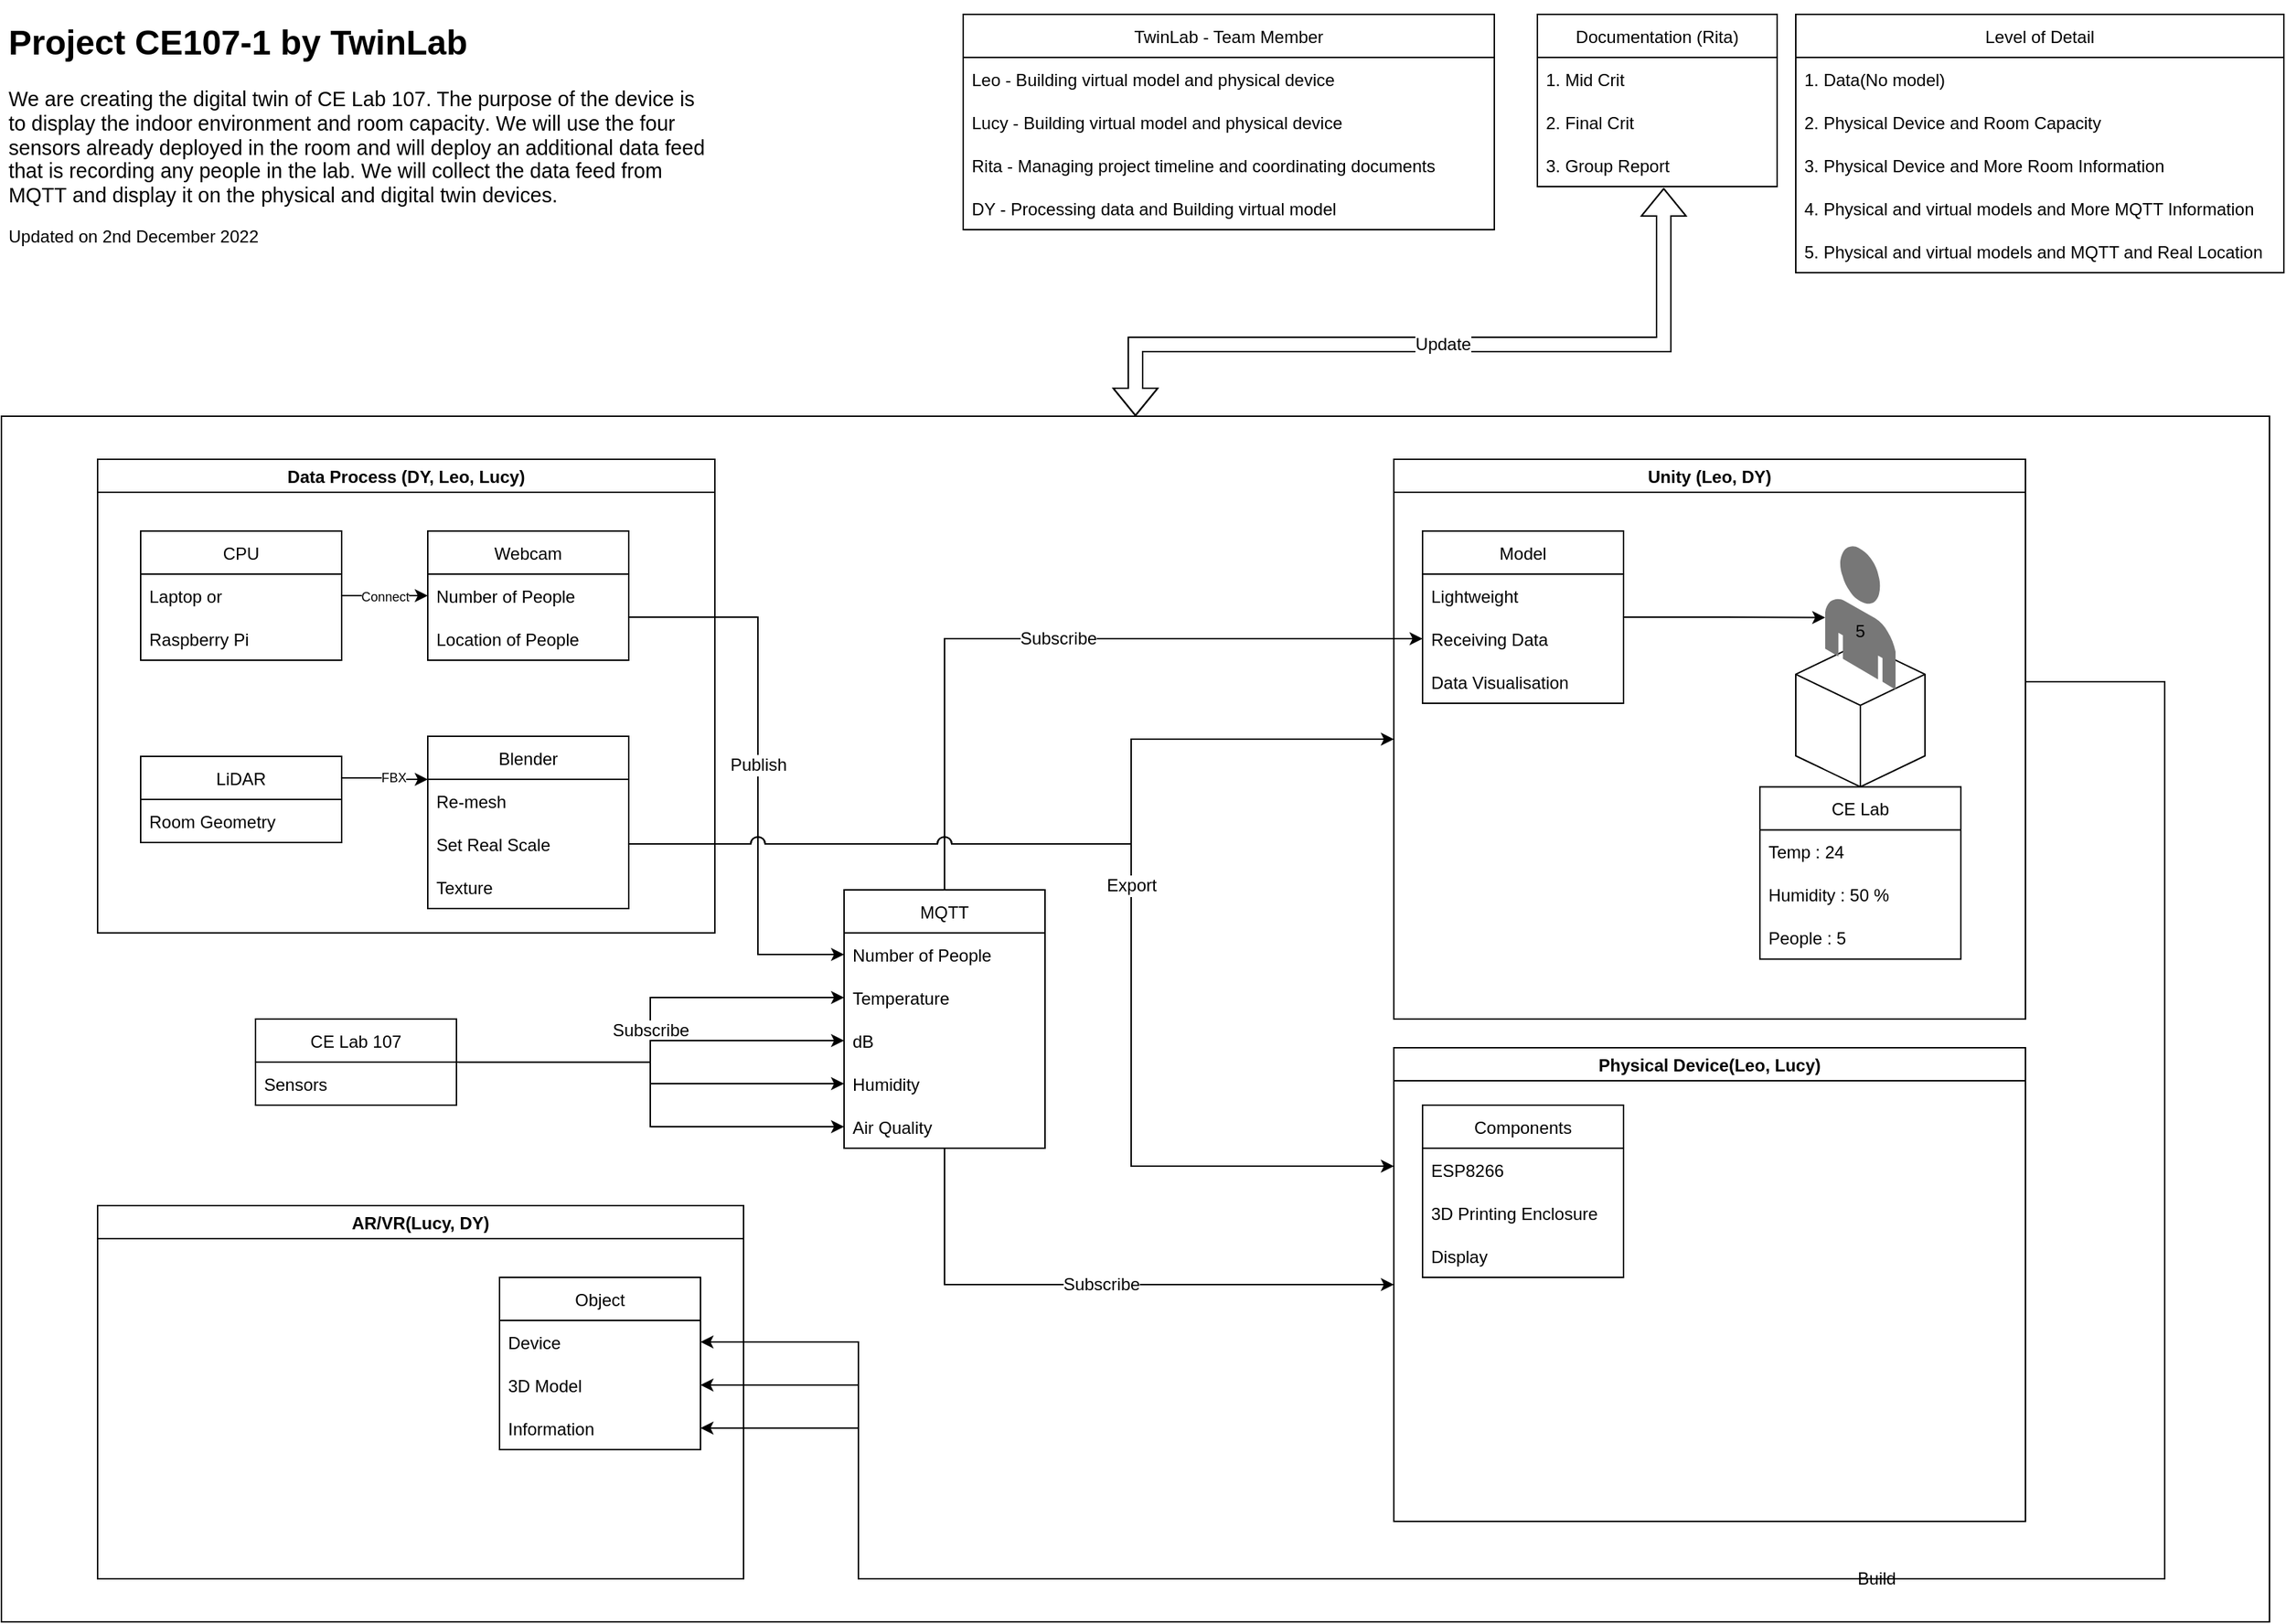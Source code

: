<mxfile version="20.3.0" type="device"><diagram id="vE7RX9UQKaDv0S348WBW" name="Page-1"><mxGraphModel dx="1018" dy="741" grid="1" gridSize="10" guides="1" tooltips="1" connect="1" arrows="1" fold="1" page="1" pageScale="1" pageWidth="1654" pageHeight="1169" math="0" shadow="0"><root><mxCell id="0"/><mxCell id="1" parent="0"/><mxCell id="xcyJUMpMU9hFBfoiJqLX-135" value="" style="rounded=0;whiteSpace=wrap;html=1;fontSize=12;fontColor=#FFFFFF;fillColor=none;" parent="1" vertex="1"><mxGeometry x="40" y="310" width="1580" height="840" as="geometry"/></mxCell><mxCell id="xcyJUMpMU9hFBfoiJqLX-1" value="&lt;h1&gt;Project CE107-1 by TwinLab&lt;/h1&gt;&lt;h2 style=&quot;margin: 0px; font-variant-numeric: normal; font-variant-east-asian: normal; font-stretch: normal; font-size: 14.3px; line-height: normal; -webkit-text-stroke-color: rgb(0, 0, 0);&quot;&gt;&lt;span style=&quot;font-weight: normal;&quot;&gt;We are creating the digital twin of CE Lab 107. The purpose of the device is to display the indoor environment&lt;span style=&quot;background-color: initial; font-variant-numeric: normal; font-variant-east-asian: normal; font-stretch: normal; font-size: 15px; line-height: normal; font-kerning: none;&quot; class=&quot;s2&quot;&gt; &lt;/span&gt;&lt;span style=&quot;background-color: initial; font-kerning: none;&quot; class=&quot;s1&quot;&gt;and room capacity. We will use the four sensors already deployed in the room and will deploy an additional data&lt;/span&gt;&lt;span style=&quot;background-color: initial; font-variant-numeric: normal; font-variant-east-asian: normal; font-stretch: normal; font-size: 15px; line-height: normal; font-kerning: none;&quot; class=&quot;s2&quot;&gt; &lt;/span&gt;&lt;span style=&quot;background-color: initial; font-kerning: none;&quot; class=&quot;s1&quot;&gt;feed that is recording any people in the lab. We will collect the data feed from MQTT and display it on the&lt;/span&gt;&lt;span style=&quot;background-color: initial; font-variant-numeric: normal; font-variant-east-asian: normal; font-stretch: normal; font-size: 15px; line-height: normal; font-kerning: none;&quot; class=&quot;s2&quot;&gt; &lt;/span&gt;&lt;span style=&quot;background-color: initial; font-kerning: none;&quot; class=&quot;s1&quot;&gt;physical and digital twin devices.&lt;/span&gt;&lt;/span&gt;&lt;/h2&gt;&lt;div&gt;&lt;span style=&quot;font-weight: normal;&quot;&gt;&lt;span style=&quot;background-color: initial; font-kerning: none;&quot; class=&quot;s1&quot;&gt;&lt;br&gt;&lt;/span&gt;&lt;/span&gt;&lt;/div&gt;&lt;div&gt;Updated on 2nd December 2022&lt;/div&gt;" style="text;html=1;strokeColor=none;fillColor=none;spacing=5;spacingTop=-20;whiteSpace=wrap;overflow=hidden;rounded=0;align=left;" parent="1" vertex="1"><mxGeometry x="40" y="30" width="500" height="220" as="geometry"/></mxCell><mxCell id="xcyJUMpMU9hFBfoiJqLX-2" value="Data Process (DY, Leo, Lucy)" style="swimlane;" parent="1" vertex="1"><mxGeometry x="107" y="340" width="430" height="330" as="geometry"/></mxCell><mxCell id="xcyJUMpMU9hFBfoiJqLX-4" value="Webcam" style="swimlane;fontStyle=0;childLayout=stackLayout;horizontal=1;startSize=30;horizontalStack=0;resizeParent=1;resizeParentMax=0;resizeLast=0;collapsible=1;marginBottom=0;" parent="xcyJUMpMU9hFBfoiJqLX-2" vertex="1"><mxGeometry x="230" y="50" width="140" height="90" as="geometry"/></mxCell><mxCell id="xcyJUMpMU9hFBfoiJqLX-5" value="Number of People" style="text;strokeColor=none;fillColor=none;align=left;verticalAlign=middle;spacingLeft=4;spacingRight=4;overflow=hidden;points=[[0,0.5],[1,0.5]];portConstraint=eastwest;rotatable=0;" parent="xcyJUMpMU9hFBfoiJqLX-4" vertex="1"><mxGeometry y="30" width="140" height="30" as="geometry"/></mxCell><mxCell id="xcyJUMpMU9hFBfoiJqLX-6" value="Location of People" style="text;strokeColor=none;fillColor=none;align=left;verticalAlign=middle;spacingLeft=4;spacingRight=4;overflow=hidden;points=[[0,0.5],[1,0.5]];portConstraint=eastwest;rotatable=0;" parent="xcyJUMpMU9hFBfoiJqLX-4" vertex="1"><mxGeometry y="60" width="140" height="30" as="geometry"/></mxCell><mxCell id="xcyJUMpMU9hFBfoiJqLX-26" style="edgeStyle=orthogonalEdgeStyle;rounded=0;orthogonalLoop=1;jettySize=auto;html=1;exitX=1;exitY=0.25;exitDx=0;exitDy=0;entryX=0;entryY=0.25;entryDx=0;entryDy=0;fontSize=9;" parent="xcyJUMpMU9hFBfoiJqLX-2" source="xcyJUMpMU9hFBfoiJqLX-8" target="xcyJUMpMU9hFBfoiJqLX-22" edge="1"><mxGeometry relative="1" as="geometry"/></mxCell><mxCell id="xcyJUMpMU9hFBfoiJqLX-27" value="FBX" style="edgeLabel;html=1;align=center;verticalAlign=middle;resizable=0;points=[];fontSize=9;" parent="xcyJUMpMU9hFBfoiJqLX-26" vertex="1" connectable="0"><mxGeometry x="-0.009" y="4" relative="1" as="geometry"><mxPoint x="2" as="offset"/></mxGeometry></mxCell><mxCell id="xcyJUMpMU9hFBfoiJqLX-8" value="LiDAR" style="swimlane;fontStyle=0;childLayout=stackLayout;horizontal=1;startSize=30;horizontalStack=0;resizeParent=1;resizeParentMax=0;resizeLast=0;collapsible=1;marginBottom=0;" parent="xcyJUMpMU9hFBfoiJqLX-2" vertex="1"><mxGeometry x="30" y="207" width="140" height="60" as="geometry"/></mxCell><mxCell id="xcyJUMpMU9hFBfoiJqLX-9" value="Room Geometry" style="text;strokeColor=none;fillColor=none;align=left;verticalAlign=middle;spacingLeft=4;spacingRight=4;overflow=hidden;points=[[0,0.5],[1,0.5]];portConstraint=eastwest;rotatable=0;" parent="xcyJUMpMU9hFBfoiJqLX-8" vertex="1"><mxGeometry y="30" width="140" height="30" as="geometry"/></mxCell><mxCell id="xcyJUMpMU9hFBfoiJqLX-16" value="CPU" style="swimlane;fontStyle=0;childLayout=stackLayout;horizontal=1;startSize=30;horizontalStack=0;resizeParent=1;resizeParentMax=0;resizeLast=0;collapsible=1;marginBottom=0;" parent="xcyJUMpMU9hFBfoiJqLX-2" vertex="1"><mxGeometry x="30" y="50" width="140" height="90" as="geometry"/></mxCell><mxCell id="xcyJUMpMU9hFBfoiJqLX-17" value="Laptop or" style="text;strokeColor=none;fillColor=none;align=left;verticalAlign=middle;spacingLeft=4;spacingRight=4;overflow=hidden;points=[[0,0.5],[1,0.5]];portConstraint=eastwest;rotatable=0;" parent="xcyJUMpMU9hFBfoiJqLX-16" vertex="1"><mxGeometry y="30" width="140" height="30" as="geometry"/></mxCell><mxCell id="xcyJUMpMU9hFBfoiJqLX-18" value="Raspberry Pi" style="text;strokeColor=none;fillColor=none;align=left;verticalAlign=middle;spacingLeft=4;spacingRight=4;overflow=hidden;points=[[0,0.5],[1,0.5]];portConstraint=eastwest;rotatable=0;" parent="xcyJUMpMU9hFBfoiJqLX-16" vertex="1"><mxGeometry y="60" width="140" height="30" as="geometry"/></mxCell><mxCell id="xcyJUMpMU9hFBfoiJqLX-20" value="&lt;font style=&quot;font-size: 9px;&quot;&gt;Connect&lt;/font&gt;" style="edgeStyle=orthogonalEdgeStyle;rounded=0;orthogonalLoop=1;jettySize=auto;html=1;entryX=0;entryY=0.5;entryDx=0;entryDy=0;" parent="xcyJUMpMU9hFBfoiJqLX-2" source="xcyJUMpMU9hFBfoiJqLX-17" target="xcyJUMpMU9hFBfoiJqLX-5" edge="1"><mxGeometry relative="1" as="geometry"/></mxCell><mxCell id="xcyJUMpMU9hFBfoiJqLX-22" value="Blender" style="swimlane;fontStyle=0;childLayout=stackLayout;horizontal=1;startSize=30;horizontalStack=0;resizeParent=1;resizeParentMax=0;resizeLast=0;collapsible=1;marginBottom=0;" parent="xcyJUMpMU9hFBfoiJqLX-2" vertex="1"><mxGeometry x="230" y="193" width="140" height="120" as="geometry"/></mxCell><mxCell id="xcyJUMpMU9hFBfoiJqLX-23" value="Re-mesh" style="text;strokeColor=none;fillColor=none;align=left;verticalAlign=middle;spacingLeft=4;spacingRight=4;overflow=hidden;points=[[0,0.5],[1,0.5]];portConstraint=eastwest;rotatable=0;" parent="xcyJUMpMU9hFBfoiJqLX-22" vertex="1"><mxGeometry y="30" width="140" height="30" as="geometry"/></mxCell><mxCell id="xcyJUMpMU9hFBfoiJqLX-24" value="Set Real Scale" style="text;strokeColor=none;fillColor=none;align=left;verticalAlign=middle;spacingLeft=4;spacingRight=4;overflow=hidden;points=[[0,0.5],[1,0.5]];portConstraint=eastwest;rotatable=0;" parent="xcyJUMpMU9hFBfoiJqLX-22" vertex="1"><mxGeometry y="60" width="140" height="30" as="geometry"/></mxCell><mxCell id="xcyJUMpMU9hFBfoiJqLX-50" value="Texture" style="text;strokeColor=none;fillColor=none;align=left;verticalAlign=middle;spacingLeft=4;spacingRight=4;overflow=hidden;points=[[0,0.5],[1,0.5]];portConstraint=eastwest;rotatable=0;" parent="xcyJUMpMU9hFBfoiJqLX-22" vertex="1"><mxGeometry y="90" width="140" height="30" as="geometry"/></mxCell><mxCell id="xcyJUMpMU9hFBfoiJqLX-95" style="edgeStyle=orthogonalEdgeStyle;rounded=0;orthogonalLoop=1;jettySize=auto;html=1;entryX=1;entryY=0.5;entryDx=0;entryDy=0;fontSize=12;" parent="1" source="xcyJUMpMU9hFBfoiJqLX-43" target="xcyJUMpMU9hFBfoiJqLX-92" edge="1"><mxGeometry relative="1" as="geometry"><Array as="points"><mxPoint x="1547" y="495"/><mxPoint x="1547" y="1120"/><mxPoint x="637" y="1120"/><mxPoint x="637" y="985"/></Array></mxGeometry></mxCell><mxCell id="xcyJUMpMU9hFBfoiJqLX-43" value="Unity (Leo, DY)" style="swimlane;fontSize=12;" parent="1" vertex="1"><mxGeometry x="1010" y="340" width="440" height="390" as="geometry"/></mxCell><mxCell id="xcyJUMpMU9hFBfoiJqLX-71" style="edgeStyle=orthogonalEdgeStyle;rounded=0;orthogonalLoop=1;jettySize=auto;html=1;fontSize=12;" parent="xcyJUMpMU9hFBfoiJqLX-43" source="xcyJUMpMU9hFBfoiJqLX-45" target="xcyJUMpMU9hFBfoiJqLX-68" edge="1"><mxGeometry relative="1" as="geometry"/></mxCell><mxCell id="xcyJUMpMU9hFBfoiJqLX-45" value="Model" style="swimlane;fontStyle=0;childLayout=stackLayout;horizontal=1;startSize=30;horizontalStack=0;resizeParent=1;resizeParentMax=0;resizeLast=0;collapsible=1;marginBottom=0;fontSize=12;" parent="xcyJUMpMU9hFBfoiJqLX-43" vertex="1"><mxGeometry x="20" y="50" width="140" height="120" as="geometry"/></mxCell><mxCell id="xcyJUMpMU9hFBfoiJqLX-46" value="Lightweight" style="text;strokeColor=none;fillColor=none;align=left;verticalAlign=middle;spacingLeft=4;spacingRight=4;overflow=hidden;points=[[0,0.5],[1,0.5]];portConstraint=eastwest;rotatable=0;fontSize=12;" parent="xcyJUMpMU9hFBfoiJqLX-45" vertex="1"><mxGeometry y="30" width="140" height="30" as="geometry"/></mxCell><mxCell id="xcyJUMpMU9hFBfoiJqLX-47" value="Receiving Data" style="text;strokeColor=none;fillColor=none;align=left;verticalAlign=middle;spacingLeft=4;spacingRight=4;overflow=hidden;points=[[0,0.5],[1,0.5]];portConstraint=eastwest;rotatable=0;fontSize=12;" parent="xcyJUMpMU9hFBfoiJqLX-45" vertex="1"><mxGeometry y="60" width="140" height="30" as="geometry"/></mxCell><mxCell id="xcyJUMpMU9hFBfoiJqLX-48" value="Data Visualisation" style="text;strokeColor=none;fillColor=none;align=left;verticalAlign=middle;spacingLeft=4;spacingRight=4;overflow=hidden;points=[[0,0.5],[1,0.5]];portConstraint=eastwest;rotatable=0;fontSize=12;" parent="xcyJUMpMU9hFBfoiJqLX-45" vertex="1"><mxGeometry y="90" width="140" height="30" as="geometry"/></mxCell><mxCell id="xcyJUMpMU9hFBfoiJqLX-70" value="" style="group" parent="xcyJUMpMU9hFBfoiJqLX-43" vertex="1" connectable="0"><mxGeometry x="280" y="60.0" width="124" height="270" as="geometry"/></mxCell><mxCell id="xcyJUMpMU9hFBfoiJqLX-67" value="" style="html=1;whiteSpace=wrap;shape=isoCube2;backgroundOutline=1;isoAngle=15;fontSize=12;" parent="xcyJUMpMU9hFBfoiJqLX-70" vertex="1"><mxGeometry y="68.23" width="90" height="100" as="geometry"/></mxCell><mxCell id="xcyJUMpMU9hFBfoiJqLX-68" value="" style="verticalLabelPosition=bottom;html=1;verticalAlign=top;strokeWidth=1;align=center;outlineConnect=0;dashed=0;outlineConnect=0;shape=mxgraph.aws3d.end_user;strokeColor=none;fillColor=#777777;aspect=fixed;fontSize=12;" parent="xcyJUMpMU9hFBfoiJqLX-70" vertex="1"><mxGeometry x="20.5" width="49" height="100.46" as="geometry"/></mxCell><mxCell id="xcyJUMpMU9hFBfoiJqLX-69" value="5" style="text;html=1;strokeColor=none;fillColor=none;align=center;verticalAlign=middle;whiteSpace=wrap;rounded=0;fontSize=12;" parent="xcyJUMpMU9hFBfoiJqLX-70" vertex="1"><mxGeometry x="15" y="45.23" width="60" height="30" as="geometry"/></mxCell><mxCell id="xcyJUMpMU9hFBfoiJqLX-77" value="CE Lab" style="swimlane;fontStyle=0;childLayout=stackLayout;horizontal=1;startSize=30;horizontalStack=0;resizeParent=1;resizeParentMax=0;resizeLast=0;collapsible=1;marginBottom=0;fontSize=12;" parent="xcyJUMpMU9hFBfoiJqLX-70" vertex="1"><mxGeometry x="-25" y="168.23" width="140" height="120" as="geometry"/></mxCell><mxCell id="xcyJUMpMU9hFBfoiJqLX-81" value="Temp : 24" style="text;strokeColor=none;fillColor=none;align=left;verticalAlign=middle;spacingLeft=4;spacingRight=4;overflow=hidden;points=[[0,0.5],[1,0.5]];portConstraint=eastwest;rotatable=0;fontSize=12;" parent="xcyJUMpMU9hFBfoiJqLX-77" vertex="1"><mxGeometry y="30" width="140" height="30" as="geometry"/></mxCell><mxCell id="xcyJUMpMU9hFBfoiJqLX-82" value="Humidity : 50 %" style="text;strokeColor=none;fillColor=none;align=left;verticalAlign=middle;spacingLeft=4;spacingRight=4;overflow=hidden;points=[[0,0.5],[1,0.5]];portConstraint=eastwest;rotatable=0;fontSize=12;" parent="xcyJUMpMU9hFBfoiJqLX-77" vertex="1"><mxGeometry y="60" width="140" height="30" as="geometry"/></mxCell><mxCell id="xcyJUMpMU9hFBfoiJqLX-83" value="People : 5" style="text;strokeColor=none;fillColor=none;align=left;verticalAlign=middle;spacingLeft=4;spacingRight=4;overflow=hidden;points=[[0,0.5],[1,0.5]];portConstraint=eastwest;rotatable=0;fontSize=12;" parent="xcyJUMpMU9hFBfoiJqLX-77" vertex="1"><mxGeometry y="90" width="140" height="30" as="geometry"/></mxCell><mxCell id="xcyJUMpMU9hFBfoiJqLX-66" value="Subscribe" style="edgeStyle=orthogonalEdgeStyle;rounded=0;orthogonalLoop=1;jettySize=auto;html=1;entryX=0;entryY=0.5;entryDx=0;entryDy=0;fontSize=12;" parent="1" source="xcyJUMpMU9hFBfoiJqLX-52" target="xcyJUMpMU9hFBfoiJqLX-47" edge="1"><mxGeometry relative="1" as="geometry"/></mxCell><mxCell id="xcyJUMpMU9hFBfoiJqLX-134" value="&lt;font color=&quot;#000000&quot;&gt;Subscribe&lt;/font&gt;" style="edgeStyle=orthogonalEdgeStyle;rounded=0;jumpStyle=arc;jumpSize=10;orthogonalLoop=1;jettySize=auto;html=1;entryX=0;entryY=0.5;entryDx=0;entryDy=0;fontSize=12;fontColor=#FFFFFF;" parent="1" source="xcyJUMpMU9hFBfoiJqLX-52" target="xcyJUMpMU9hFBfoiJqLX-84" edge="1"><mxGeometry relative="1" as="geometry"><Array as="points"><mxPoint x="697" y="915"/></Array></mxGeometry></mxCell><mxCell id="xcyJUMpMU9hFBfoiJqLX-52" value="MQTT" style="swimlane;fontStyle=0;childLayout=stackLayout;horizontal=1;startSize=30;horizontalStack=0;resizeParent=1;resizeParentMax=0;resizeLast=0;collapsible=1;marginBottom=0;fontSize=12;" parent="1" vertex="1"><mxGeometry x="627" y="640" width="140" height="180" as="geometry"/></mxCell><mxCell id="xcyJUMpMU9hFBfoiJqLX-53" value="Number of People" style="text;strokeColor=none;fillColor=none;align=left;verticalAlign=middle;spacingLeft=4;spacingRight=4;overflow=hidden;points=[[0,0.5],[1,0.5]];portConstraint=eastwest;rotatable=0;fontSize=12;" parent="xcyJUMpMU9hFBfoiJqLX-52" vertex="1"><mxGeometry y="30" width="140" height="30" as="geometry"/></mxCell><mxCell id="xcyJUMpMU9hFBfoiJqLX-54" value="Temperature" style="text;strokeColor=none;fillColor=none;align=left;verticalAlign=middle;spacingLeft=4;spacingRight=4;overflow=hidden;points=[[0,0.5],[1,0.5]];portConstraint=eastwest;rotatable=0;fontSize=12;" parent="xcyJUMpMU9hFBfoiJqLX-52" vertex="1"><mxGeometry y="60" width="140" height="30" as="geometry"/></mxCell><mxCell id="xcyJUMpMU9hFBfoiJqLX-55" value="dB" style="text;strokeColor=none;fillColor=none;align=left;verticalAlign=middle;spacingLeft=4;spacingRight=4;overflow=hidden;points=[[0,0.5],[1,0.5]];portConstraint=eastwest;rotatable=0;fontSize=12;" parent="xcyJUMpMU9hFBfoiJqLX-52" vertex="1"><mxGeometry y="90" width="140" height="30" as="geometry"/></mxCell><mxCell id="xcyJUMpMU9hFBfoiJqLX-103" value="Humidity" style="text;strokeColor=none;fillColor=none;align=left;verticalAlign=middle;spacingLeft=4;spacingRight=4;overflow=hidden;points=[[0,0.5],[1,0.5]];portConstraint=eastwest;rotatable=0;fontSize=12;" parent="xcyJUMpMU9hFBfoiJqLX-52" vertex="1"><mxGeometry y="120" width="140" height="30" as="geometry"/></mxCell><mxCell id="xcyJUMpMU9hFBfoiJqLX-104" value="Air Quality" style="text;strokeColor=none;fillColor=none;align=left;verticalAlign=middle;spacingLeft=4;spacingRight=4;overflow=hidden;points=[[0,0.5],[1,0.5]];portConstraint=eastwest;rotatable=0;fontSize=12;" parent="xcyJUMpMU9hFBfoiJqLX-52" vertex="1"><mxGeometry y="150" width="140" height="30" as="geometry"/></mxCell><mxCell id="xcyJUMpMU9hFBfoiJqLX-56" value="Publish" style="edgeStyle=orthogonalEdgeStyle;rounded=0;orthogonalLoop=1;jettySize=auto;html=1;entryX=0;entryY=0.5;entryDx=0;entryDy=0;fontSize=12;" parent="1" source="xcyJUMpMU9hFBfoiJqLX-4" target="xcyJUMpMU9hFBfoiJqLX-53" edge="1"><mxGeometry relative="1" as="geometry"><Array as="points"><mxPoint x="567" y="450"/><mxPoint x="567" y="685"/></Array></mxGeometry></mxCell><mxCell id="xcyJUMpMU9hFBfoiJqLX-63" value="Subscribe" style="edgeStyle=orthogonalEdgeStyle;rounded=0;orthogonalLoop=1;jettySize=auto;html=1;entryX=0;entryY=0.5;entryDx=0;entryDy=0;fontSize=12;" parent="1" source="xcyJUMpMU9hFBfoiJqLX-59" target="xcyJUMpMU9hFBfoiJqLX-54" edge="1"><mxGeometry relative="1" as="geometry"/></mxCell><mxCell id="xcyJUMpMU9hFBfoiJqLX-64" style="edgeStyle=orthogonalEdgeStyle;rounded=0;orthogonalLoop=1;jettySize=auto;html=1;entryX=0;entryY=0.5;entryDx=0;entryDy=0;fontSize=12;" parent="1" source="xcyJUMpMU9hFBfoiJqLX-59" target="xcyJUMpMU9hFBfoiJqLX-55" edge="1"><mxGeometry relative="1" as="geometry"/></mxCell><mxCell id="xcyJUMpMU9hFBfoiJqLX-59" value="CE Lab 107" style="swimlane;fontStyle=0;childLayout=stackLayout;horizontal=1;startSize=30;horizontalStack=0;resizeParent=1;resizeParentMax=0;resizeLast=0;collapsible=1;marginBottom=0;fontSize=12;" parent="1" vertex="1"><mxGeometry x="217" y="730" width="140" height="60" as="geometry"/></mxCell><mxCell id="xcyJUMpMU9hFBfoiJqLX-60" value="Sensors" style="text;strokeColor=none;fillColor=none;align=left;verticalAlign=middle;spacingLeft=4;spacingRight=4;overflow=hidden;points=[[0,0.5],[1,0.5]];portConstraint=eastwest;rotatable=0;fontSize=12;" parent="xcyJUMpMU9hFBfoiJqLX-59" vertex="1"><mxGeometry y="30" width="140" height="30" as="geometry"/></mxCell><mxCell id="xcyJUMpMU9hFBfoiJqLX-84" value="Physical Device(Leo, Lucy)" style="swimlane;fontSize=12;" parent="1" vertex="1"><mxGeometry x="1010" y="750" width="440" height="330" as="geometry"/></mxCell><mxCell id="xcyJUMpMU9hFBfoiJqLX-85" value="Components" style="swimlane;fontStyle=0;childLayout=stackLayout;horizontal=1;startSize=30;horizontalStack=0;resizeParent=1;resizeParentMax=0;resizeLast=0;collapsible=1;marginBottom=0;fontSize=12;" parent="xcyJUMpMU9hFBfoiJqLX-84" vertex="1"><mxGeometry x="20" y="40" width="140" height="120" as="geometry"/></mxCell><mxCell id="xcyJUMpMU9hFBfoiJqLX-86" value="ESP8266" style="text;strokeColor=none;fillColor=none;align=left;verticalAlign=middle;spacingLeft=4;spacingRight=4;overflow=hidden;points=[[0,0.5],[1,0.5]];portConstraint=eastwest;rotatable=0;fontSize=12;" parent="xcyJUMpMU9hFBfoiJqLX-85" vertex="1"><mxGeometry y="30" width="140" height="30" as="geometry"/></mxCell><mxCell id="xcyJUMpMU9hFBfoiJqLX-87" value="3D Printing Enclosure" style="text;strokeColor=none;fillColor=none;align=left;verticalAlign=middle;spacingLeft=4;spacingRight=4;overflow=hidden;points=[[0,0.5],[1,0.5]];portConstraint=eastwest;rotatable=0;fontSize=12;" parent="xcyJUMpMU9hFBfoiJqLX-85" vertex="1"><mxGeometry y="60" width="140" height="30" as="geometry"/></mxCell><mxCell id="xcyJUMpMU9hFBfoiJqLX-88" value="Display" style="text;strokeColor=none;fillColor=none;align=left;verticalAlign=middle;spacingLeft=4;spacingRight=4;overflow=hidden;points=[[0,0.5],[1,0.5]];portConstraint=eastwest;rotatable=0;fontSize=12;" parent="xcyJUMpMU9hFBfoiJqLX-85" vertex="1"><mxGeometry y="90" width="140" height="30" as="geometry"/></mxCell><mxCell id="xcyJUMpMU9hFBfoiJqLX-89" value="AR/VR(Lucy, DY)" style="swimlane;fontSize=12;" parent="1" vertex="1"><mxGeometry x="107" y="860" width="450" height="260" as="geometry"/></mxCell><mxCell id="xcyJUMpMU9hFBfoiJqLX-90" value="Object" style="swimlane;fontStyle=0;childLayout=stackLayout;horizontal=1;startSize=30;horizontalStack=0;resizeParent=1;resizeParentMax=0;resizeLast=0;collapsible=1;marginBottom=0;fontSize=12;" parent="1" vertex="1"><mxGeometry x="387" y="910" width="140" height="120" as="geometry"/></mxCell><mxCell id="xcyJUMpMU9hFBfoiJqLX-91" value="Device" style="text;strokeColor=none;fillColor=none;align=left;verticalAlign=middle;spacingLeft=4;spacingRight=4;overflow=hidden;points=[[0,0.5],[1,0.5]];portConstraint=eastwest;rotatable=0;fontSize=12;" parent="xcyJUMpMU9hFBfoiJqLX-90" vertex="1"><mxGeometry y="30" width="140" height="30" as="geometry"/></mxCell><mxCell id="xcyJUMpMU9hFBfoiJqLX-92" value="3D Model" style="text;strokeColor=none;fillColor=none;align=left;verticalAlign=middle;spacingLeft=4;spacingRight=4;overflow=hidden;points=[[0,0.5],[1,0.5]];portConstraint=eastwest;rotatable=0;fontSize=12;" parent="xcyJUMpMU9hFBfoiJqLX-90" vertex="1"><mxGeometry y="60" width="140" height="30" as="geometry"/></mxCell><mxCell id="xcyJUMpMU9hFBfoiJqLX-93" value="Information" style="text;strokeColor=none;fillColor=none;align=left;verticalAlign=middle;spacingLeft=4;spacingRight=4;overflow=hidden;points=[[0,0.5],[1,0.5]];portConstraint=eastwest;rotatable=0;fontSize=12;" parent="xcyJUMpMU9hFBfoiJqLX-90" vertex="1"><mxGeometry y="90" width="140" height="30" as="geometry"/></mxCell><mxCell id="xcyJUMpMU9hFBfoiJqLX-96" value="Build" style="edgeStyle=orthogonalEdgeStyle;rounded=0;orthogonalLoop=1;jettySize=auto;html=1;fontSize=12;entryX=1;entryY=0.5;entryDx=0;entryDy=0;" parent="1" source="xcyJUMpMU9hFBfoiJqLX-43" target="xcyJUMpMU9hFBfoiJqLX-93" edge="1"><mxGeometry relative="1" as="geometry"><mxPoint x="1327" y="495.077" as="sourcePoint"/><mxPoint x="537" y="1110" as="targetPoint"/><Array as="points"><mxPoint x="1547" y="495"/><mxPoint x="1547" y="1120"/><mxPoint x="637" y="1120"/><mxPoint x="637" y="1015"/></Array></mxGeometry></mxCell><mxCell id="xcyJUMpMU9hFBfoiJqLX-97" value="Level of Detail" style="swimlane;fontStyle=0;childLayout=stackLayout;horizontal=1;startSize=30;horizontalStack=0;resizeParent=1;resizeParentMax=0;resizeLast=0;collapsible=1;marginBottom=0;fontSize=12;" parent="1" vertex="1"><mxGeometry x="1290" y="30" width="340" height="180" as="geometry"/></mxCell><mxCell id="xcyJUMpMU9hFBfoiJqLX-98" value="1. Data(No model)" style="text;strokeColor=none;fillColor=none;align=left;verticalAlign=middle;spacingLeft=4;spacingRight=4;overflow=hidden;points=[[0,0.5],[1,0.5]];portConstraint=eastwest;rotatable=0;fontSize=12;" parent="xcyJUMpMU9hFBfoiJqLX-97" vertex="1"><mxGeometry y="30" width="340" height="30" as="geometry"/></mxCell><mxCell id="xcyJUMpMU9hFBfoiJqLX-99" value="2. Physical Device and Room Capacity" style="text;strokeColor=none;fillColor=none;align=left;verticalAlign=middle;spacingLeft=4;spacingRight=4;overflow=hidden;points=[[0,0.5],[1,0.5]];portConstraint=eastwest;rotatable=0;fontSize=12;" parent="xcyJUMpMU9hFBfoiJqLX-97" vertex="1"><mxGeometry y="60" width="340" height="30" as="geometry"/></mxCell><mxCell id="xcyJUMpMU9hFBfoiJqLX-100" value="3. Physical Device and More Room Information" style="text;strokeColor=none;fillColor=none;align=left;verticalAlign=middle;spacingLeft=4;spacingRight=4;overflow=hidden;points=[[0,0.5],[1,0.5]];portConstraint=eastwest;rotatable=0;fontSize=12;" parent="xcyJUMpMU9hFBfoiJqLX-97" vertex="1"><mxGeometry y="90" width="340" height="30" as="geometry"/></mxCell><mxCell id="xcyJUMpMU9hFBfoiJqLX-101" value="4. Physical and virtual models and More MQTT Information" style="text;strokeColor=none;fillColor=none;align=left;verticalAlign=middle;spacingLeft=4;spacingRight=4;overflow=hidden;points=[[0,0.5],[1,0.5]];portConstraint=eastwest;rotatable=0;fontSize=12;" parent="xcyJUMpMU9hFBfoiJqLX-97" vertex="1"><mxGeometry y="120" width="340" height="30" as="geometry"/></mxCell><mxCell id="xcyJUMpMU9hFBfoiJqLX-102" value="5. Physical and virtual models and MQTT and Real Location" style="text;strokeColor=none;fillColor=none;align=left;verticalAlign=middle;spacingLeft=4;spacingRight=4;overflow=hidden;points=[[0,0.5],[1,0.5]];portConstraint=eastwest;rotatable=0;fontSize=12;" parent="xcyJUMpMU9hFBfoiJqLX-97" vertex="1"><mxGeometry y="150" width="340" height="30" as="geometry"/></mxCell><mxCell id="xcyJUMpMU9hFBfoiJqLX-105" style="edgeStyle=orthogonalEdgeStyle;rounded=0;orthogonalLoop=1;jettySize=auto;html=1;entryX=0;entryY=0.5;entryDx=0;entryDy=0;fontSize=12;" parent="1" source="xcyJUMpMU9hFBfoiJqLX-59" target="xcyJUMpMU9hFBfoiJqLX-103" edge="1"><mxGeometry relative="1" as="geometry"/></mxCell><mxCell id="xcyJUMpMU9hFBfoiJqLX-107" style="edgeStyle=orthogonalEdgeStyle;rounded=0;orthogonalLoop=1;jettySize=auto;html=1;entryX=0;entryY=0.5;entryDx=0;entryDy=0;fontSize=12;exitX=1.011;exitY=0.004;exitDx=0;exitDy=0;exitPerimeter=0;" parent="1" source="xcyJUMpMU9hFBfoiJqLX-60" target="xcyJUMpMU9hFBfoiJqLX-104" edge="1"><mxGeometry relative="1" as="geometry"><Array as="points"><mxPoint x="492" y="760"/><mxPoint x="492" y="805"/></Array></mxGeometry></mxCell><mxCell id="xcyJUMpMU9hFBfoiJqLX-108" style="edgeStyle=orthogonalEdgeStyle;rounded=0;orthogonalLoop=1;jettySize=auto;html=1;entryX=0;entryY=0.5;entryDx=0;entryDy=0;fontSize=12;fontColor=#FFFFFF;jumpStyle=arc;jumpSize=10;" parent="1" source="xcyJUMpMU9hFBfoiJqLX-24" target="xcyJUMpMU9hFBfoiJqLX-43" edge="1"><mxGeometry relative="1" as="geometry"><Array as="points"><mxPoint x="827" y="608"/><mxPoint x="827" y="535"/></Array></mxGeometry></mxCell><mxCell id="xcyJUMpMU9hFBfoiJqLX-109" value="&lt;font color=&quot;#000000&quot;&gt;Export&lt;/font&gt;" style="edgeStyle=orthogonalEdgeStyle;rounded=0;jumpStyle=arc;jumpSize=10;orthogonalLoop=1;jettySize=auto;html=1;entryX=0;entryY=0.25;entryDx=0;entryDy=0;fontSize=12;fontColor=#FFFFFF;" parent="1" source="xcyJUMpMU9hFBfoiJqLX-24" target="xcyJUMpMU9hFBfoiJqLX-84" edge="1"><mxGeometry relative="1" as="geometry"><Array as="points"><mxPoint x="827" y="608"/><mxPoint x="827" y="833"/></Array></mxGeometry></mxCell><mxCell id="xcyJUMpMU9hFBfoiJqLX-119" value="Documentation (Rita)" style="swimlane;fontStyle=0;childLayout=stackLayout;horizontal=1;startSize=30;horizontalStack=0;resizeParent=1;resizeParentMax=0;resizeLast=0;collapsible=1;marginBottom=0;fontSize=12;" parent="1" vertex="1"><mxGeometry x="1110" y="30" width="167" height="120" as="geometry"/></mxCell><mxCell id="xcyJUMpMU9hFBfoiJqLX-120" value="1. Mid Crit" style="text;strokeColor=none;fillColor=none;align=left;verticalAlign=middle;spacingLeft=4;spacingRight=4;overflow=hidden;points=[[0,0.5],[1,0.5]];portConstraint=eastwest;rotatable=0;fontSize=12;" parent="xcyJUMpMU9hFBfoiJqLX-119" vertex="1"><mxGeometry y="30" width="167" height="30" as="geometry"/></mxCell><mxCell id="xcyJUMpMU9hFBfoiJqLX-121" value="2. Final Crit" style="text;strokeColor=none;fillColor=none;align=left;verticalAlign=middle;spacingLeft=4;spacingRight=4;overflow=hidden;points=[[0,0.5],[1,0.5]];portConstraint=eastwest;rotatable=0;fontSize=12;" parent="xcyJUMpMU9hFBfoiJqLX-119" vertex="1"><mxGeometry y="60" width="167" height="30" as="geometry"/></mxCell><mxCell id="xcyJUMpMU9hFBfoiJqLX-122" value="3. Group Report" style="text;strokeColor=none;fillColor=none;align=left;verticalAlign=middle;spacingLeft=4;spacingRight=4;overflow=hidden;points=[[0,0.5],[1,0.5]];portConstraint=eastwest;rotatable=0;fontSize=12;" parent="xcyJUMpMU9hFBfoiJqLX-119" vertex="1"><mxGeometry y="90" width="167" height="30" as="geometry"/></mxCell><mxCell id="xcyJUMpMU9hFBfoiJqLX-125" value="TwinLab - Team Member" style="swimlane;fontStyle=0;childLayout=stackLayout;horizontal=1;startSize=30;horizontalStack=0;resizeParent=1;resizeParentMax=0;resizeLast=0;collapsible=1;marginBottom=0;fontSize=12;" parent="1" vertex="1"><mxGeometry x="710" y="30" width="370" height="150" as="geometry"/></mxCell><mxCell id="xcyJUMpMU9hFBfoiJqLX-126" value="Leo - Building virtual model and physical device" style="text;strokeColor=none;fillColor=none;align=left;verticalAlign=middle;spacingLeft=4;spacingRight=4;overflow=hidden;points=[[0,0.5],[1,0.5]];portConstraint=eastwest;rotatable=0;fontSize=12;" parent="xcyJUMpMU9hFBfoiJqLX-125" vertex="1"><mxGeometry y="30" width="370" height="30" as="geometry"/></mxCell><mxCell id="xcyJUMpMU9hFBfoiJqLX-127" value="Lucy - Building virtual model and physical device" style="text;strokeColor=none;fillColor=none;align=left;verticalAlign=middle;spacingLeft=4;spacingRight=4;overflow=hidden;points=[[0,0.5],[1,0.5]];portConstraint=eastwest;rotatable=0;fontSize=12;" parent="xcyJUMpMU9hFBfoiJqLX-125" vertex="1"><mxGeometry y="60" width="370" height="30" as="geometry"/></mxCell><mxCell id="xcyJUMpMU9hFBfoiJqLX-128" value="Rita - Managing project timeline and coordinating documents" style="text;strokeColor=none;fillColor=none;align=left;verticalAlign=middle;spacingLeft=4;spacingRight=4;overflow=hidden;points=[[0,0.5],[1,0.5]];portConstraint=eastwest;rotatable=0;fontSize=12;" parent="xcyJUMpMU9hFBfoiJqLX-125" vertex="1"><mxGeometry y="90" width="370" height="30" as="geometry"/></mxCell><mxCell id="xcyJUMpMU9hFBfoiJqLX-129" value="DY - Processing data and Building virtual model" style="text;strokeColor=none;fillColor=none;align=left;verticalAlign=middle;spacingLeft=4;spacingRight=4;overflow=hidden;points=[[0,0.5],[1,0.5]];portConstraint=eastwest;rotatable=0;fontSize=12;" parent="xcyJUMpMU9hFBfoiJqLX-125" vertex="1"><mxGeometry y="120" width="370" height="30" as="geometry"/></mxCell><mxCell id="xcyJUMpMU9hFBfoiJqLX-133" style="edgeStyle=orthogonalEdgeStyle;rounded=0;orthogonalLoop=1;jettySize=auto;html=1;entryX=1;entryY=0.5;entryDx=0;entryDy=0;fontSize=12;" parent="1" source="xcyJUMpMU9hFBfoiJqLX-43" target="xcyJUMpMU9hFBfoiJqLX-91" edge="1"><mxGeometry relative="1" as="geometry"><mxPoint x="1450" y="495.059" as="sourcePoint"/><mxPoint x="527.0" y="985" as="targetPoint"/><Array as="points"><mxPoint x="1547" y="495"/><mxPoint x="1547" y="1120"/><mxPoint x="637" y="1120"/><mxPoint x="637" y="955"/></Array></mxGeometry></mxCell><mxCell id="xcyJUMpMU9hFBfoiJqLX-136" value="&lt;font color=&quot;#000000&quot;&gt;Update&lt;/font&gt;" style="edgeStyle=orthogonalEdgeStyle;rounded=0;jumpStyle=arc;jumpSize=10;orthogonalLoop=1;jettySize=auto;html=1;fontSize=12;fontColor=#FFFFFF;startArrow=classic;startFill=1;shape=flexArrow;entryX=0.527;entryY=1.033;entryDx=0;entryDy=0;entryPerimeter=0;" parent="1" source="xcyJUMpMU9hFBfoiJqLX-135" edge="1" target="xcyJUMpMU9hFBfoiJqLX-122"><mxGeometry relative="1" as="geometry"><mxPoint x="1470" y="210" as="targetPoint"/><Array as="points"><mxPoint x="830" y="260"/><mxPoint x="1198" y="260"/></Array></mxGeometry></mxCell></root></mxGraphModel></diagram></mxfile>